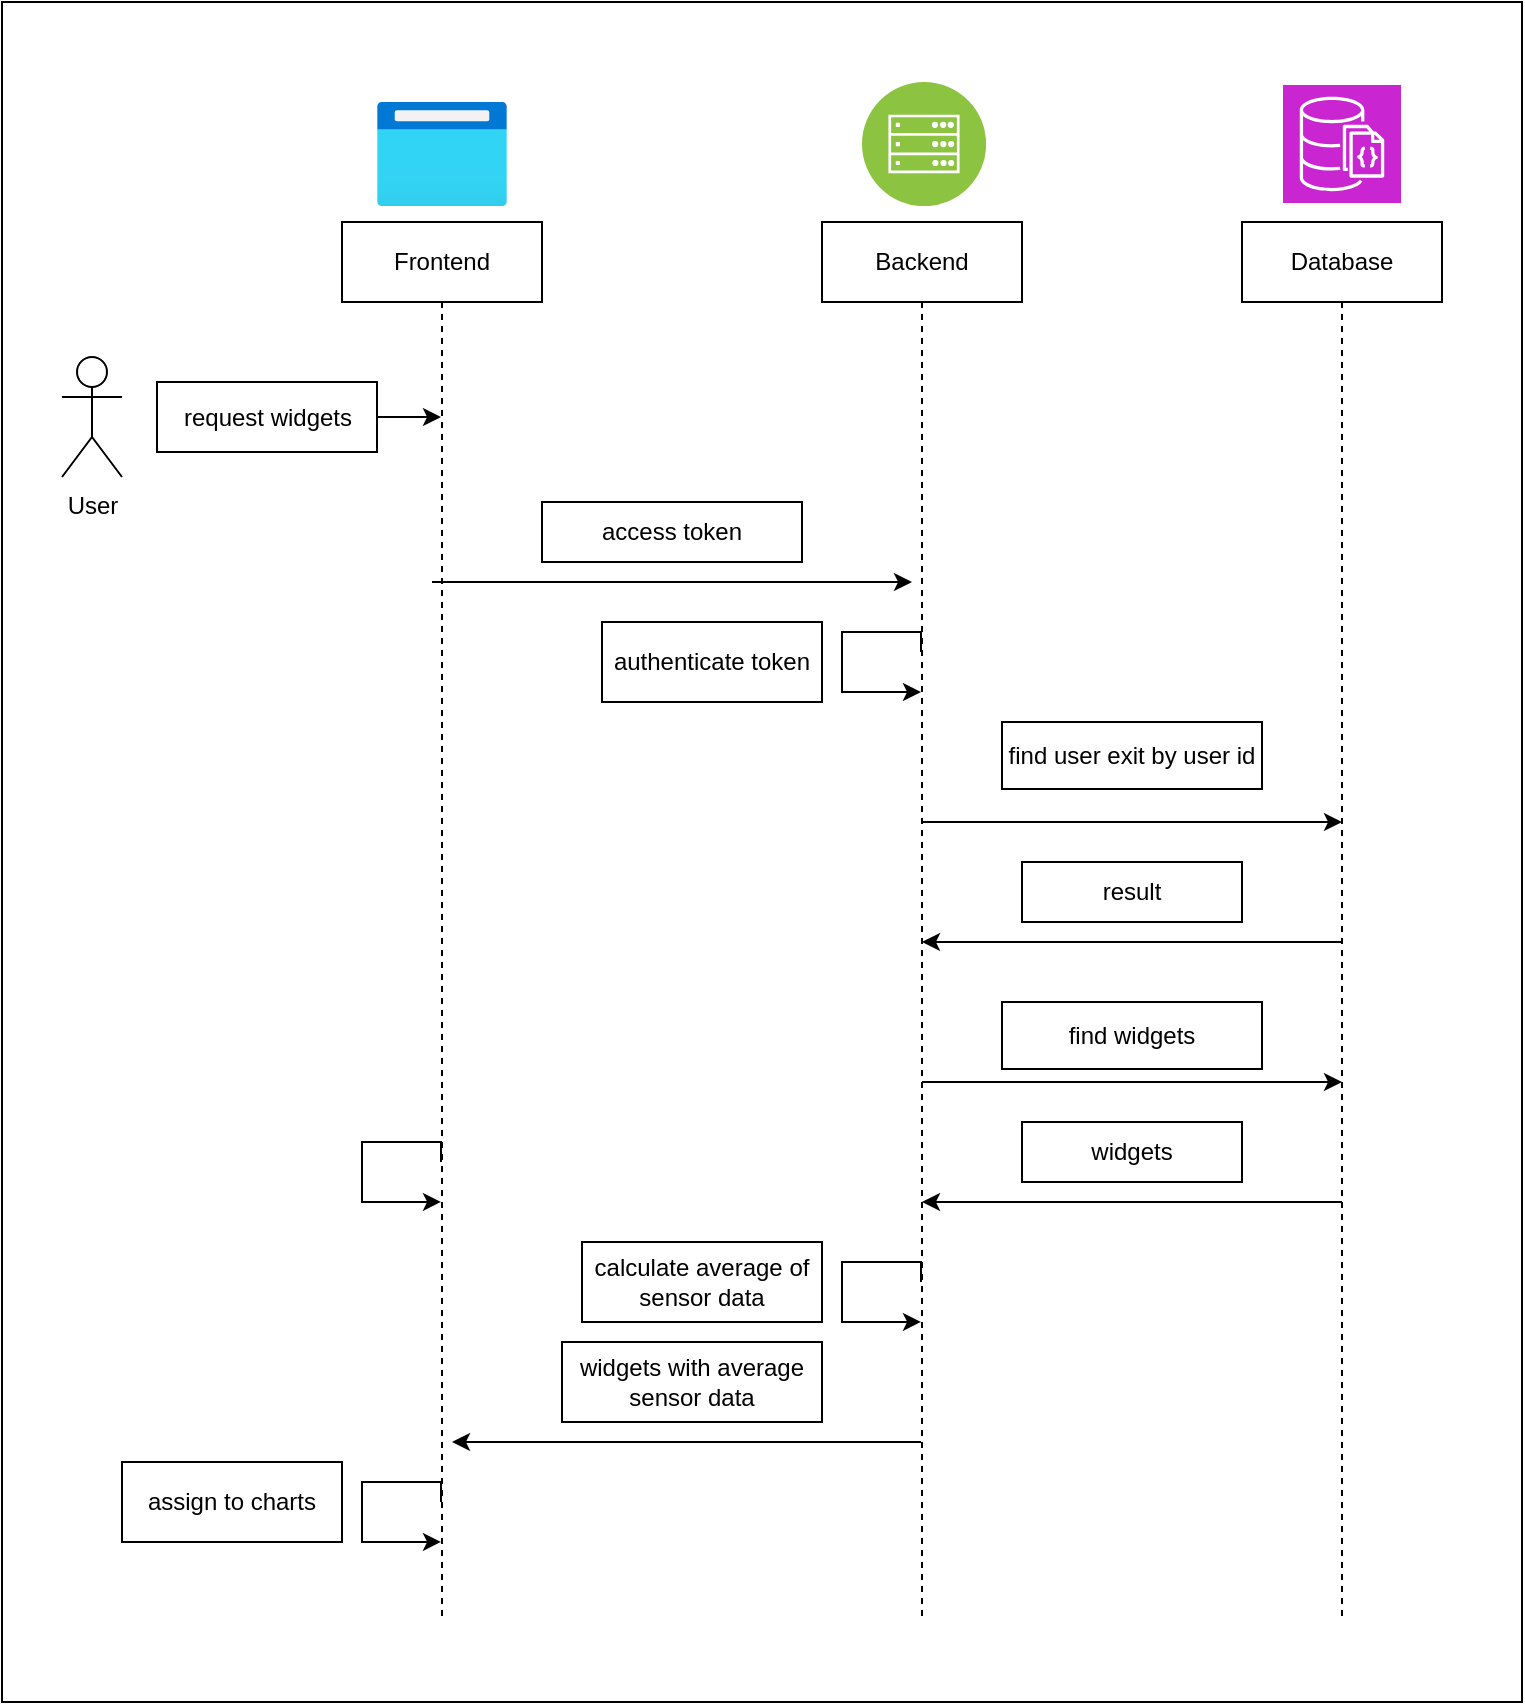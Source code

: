 <mxfile version="24.8.3">
  <diagram name="Page-1" id="TO6kB4z5MBMpsq3OqiZG">
    <mxGraphModel dx="1050" dy="557" grid="1" gridSize="10" guides="1" tooltips="1" connect="1" arrows="1" fold="1" page="1" pageScale="1" pageWidth="850" pageHeight="1100" math="0" shadow="0">
      <root>
        <mxCell id="0" />
        <mxCell id="1" parent="0" />
        <mxCell id="8WxK2-NWpz1wvriiN8iH-17" value="" style="rounded=0;whiteSpace=wrap;html=1;" vertex="1" parent="1">
          <mxGeometry x="200" width="760" height="850" as="geometry" />
        </mxCell>
        <mxCell id="ds1MS7w25QjL1ORueq1j-7" style="edgeStyle=orthogonalEdgeStyle;rounded=0;orthogonalLoop=1;jettySize=auto;html=1;curved=0;" parent="1" edge="1">
          <mxGeometry relative="1" as="geometry">
            <Array as="points">
              <mxPoint x="505.5" y="290" />
              <mxPoint x="505.5" y="290" />
            </Array>
            <mxPoint x="415" y="290" as="sourcePoint" />
            <mxPoint x="655" y="290" as="targetPoint" />
          </mxGeometry>
        </mxCell>
        <mxCell id="ds1MS7w25QjL1ORueq1j-1" value="Frontend" style="shape=umlLifeline;perimeter=lifelinePerimeter;whiteSpace=wrap;html=1;container=1;dropTarget=0;collapsible=0;recursiveResize=0;outlineConnect=0;portConstraint=eastwest;newEdgeStyle={&quot;curved&quot;:0,&quot;rounded&quot;:0};" parent="1" vertex="1">
          <mxGeometry x="370" y="110" width="100" height="700" as="geometry" />
        </mxCell>
        <mxCell id="ds1MS7w25QjL1ORueq1j-14" style="edgeStyle=orthogonalEdgeStyle;rounded=0;orthogonalLoop=1;jettySize=auto;html=1;curved=0;" parent="1" edge="1">
          <mxGeometry relative="1" as="geometry">
            <Array as="points">
              <mxPoint x="730.5" y="410" />
              <mxPoint x="730.5" y="410" />
            </Array>
            <mxPoint x="660" y="410" as="sourcePoint" />
            <mxPoint x="870" y="410" as="targetPoint" />
          </mxGeometry>
        </mxCell>
        <mxCell id="ds1MS7w25QjL1ORueq1j-2" value="Backend" style="shape=umlLifeline;perimeter=lifelinePerimeter;whiteSpace=wrap;html=1;container=1;dropTarget=0;collapsible=0;recursiveResize=0;outlineConnect=0;portConstraint=eastwest;newEdgeStyle={&quot;curved&quot;:0,&quot;rounded&quot;:0};" parent="1" vertex="1">
          <mxGeometry x="610" y="110" width="100" height="700" as="geometry" />
        </mxCell>
        <mxCell id="ds1MS7w25QjL1ORueq1j-3" value="Database" style="shape=umlLifeline;perimeter=lifelinePerimeter;whiteSpace=wrap;html=1;container=1;dropTarget=0;collapsible=0;recursiveResize=0;outlineConnect=0;portConstraint=eastwest;newEdgeStyle={&quot;curved&quot;:0,&quot;rounded&quot;:0};" parent="1" vertex="1">
          <mxGeometry x="820" y="110" width="100" height="700" as="geometry" />
        </mxCell>
        <mxCell id="ds1MS7w25QjL1ORueq1j-4" value="User" style="shape=umlActor;verticalLabelPosition=bottom;verticalAlign=top;html=1;" parent="1" vertex="1">
          <mxGeometry x="230" y="177.5" width="30" height="60" as="geometry" />
        </mxCell>
        <mxCell id="ds1MS7w25QjL1ORueq1j-6" style="rounded=0;orthogonalLoop=1;jettySize=auto;html=1;" parent="1" source="ds1MS7w25QjL1ORueq1j-8" target="ds1MS7w25QjL1ORueq1j-1" edge="1">
          <mxGeometry relative="1" as="geometry">
            <mxPoint x="320" y="225" as="sourcePoint" />
          </mxGeometry>
        </mxCell>
        <mxCell id="ds1MS7w25QjL1ORueq1j-11" style="edgeStyle=orthogonalEdgeStyle;rounded=0;orthogonalLoop=1;jettySize=auto;html=1;curved=0;" parent="1" edge="1">
          <mxGeometry relative="1" as="geometry">
            <mxPoint x="659.5" y="325" as="sourcePoint" />
            <mxPoint x="659.5" y="345" as="targetPoint" />
            <Array as="points">
              <mxPoint x="620" y="315" />
            </Array>
          </mxGeometry>
        </mxCell>
        <mxCell id="ds1MS7w25QjL1ORueq1j-13" value="authenticate token" style="html=1;whiteSpace=wrap;" parent="1" vertex="1">
          <mxGeometry x="500" y="310" width="110" height="40" as="geometry" />
        </mxCell>
        <mxCell id="ds1MS7w25QjL1ORueq1j-20" value="result" style="html=1;whiteSpace=wrap;" parent="1" vertex="1">
          <mxGeometry x="710" y="430" width="110" height="30" as="geometry" />
        </mxCell>
        <mxCell id="iVlFPtmmlEYchxga2JXQ-9" style="edgeStyle=orthogonalEdgeStyle;rounded=0;orthogonalLoop=1;jettySize=auto;html=1;curved=0;" parent="1" edge="1">
          <mxGeometry relative="1" as="geometry">
            <mxPoint x="870" y="470" as="sourcePoint" />
            <mxPoint x="660" y="470" as="targetPoint" />
            <Array as="points">
              <mxPoint x="830.5" y="470" />
              <mxPoint x="830.5" y="470" />
            </Array>
          </mxGeometry>
        </mxCell>
        <mxCell id="B1_j8ZbPT3PzYgEqwr39-2" value="" style="image;aspect=fixed;html=1;points=[];align=center;fontSize=12;image=img/lib/azure2/general/Browser.svg;" parent="1" vertex="1">
          <mxGeometry x="387.5" y="50" width="65" height="52" as="geometry" />
        </mxCell>
        <mxCell id="B1_j8ZbPT3PzYgEqwr39-3" value="" style="image;aspect=fixed;perimeter=ellipsePerimeter;html=1;align=center;shadow=0;dashed=0;fontColor=#4277BB;labelBackgroundColor=default;fontSize=12;spacingTop=3;image=img/lib/ibm/infrastructure/mobile_backend.svg;" parent="1" vertex="1">
          <mxGeometry x="630" y="40" width="62" height="62" as="geometry" />
        </mxCell>
        <mxCell id="B1_j8ZbPT3PzYgEqwr39-4" value="" style="sketch=0;points=[[0,0,0],[0.25,0,0],[0.5,0,0],[0.75,0,0],[1,0,0],[0,1,0],[0.25,1,0],[0.5,1,0],[0.75,1,0],[1,1,0],[0,0.25,0],[0,0.5,0],[0,0.75,0],[1,0.25,0],[1,0.5,0],[1,0.75,0]];outlineConnect=0;fontColor=#232F3E;fillColor=#C925D1;strokeColor=#ffffff;dashed=0;verticalLabelPosition=bottom;verticalAlign=top;align=center;html=1;fontSize=12;fontStyle=0;aspect=fixed;shape=mxgraph.aws4.resourceIcon;resIcon=mxgraph.aws4.documentdb_with_mongodb_compatibility;" parent="1" vertex="1">
          <mxGeometry x="840.5" y="41.5" width="59" height="59" as="geometry" />
        </mxCell>
        <mxCell id="ds1MS7w25QjL1ORueq1j-8" value="request widgets" style="html=1;whiteSpace=wrap;" parent="1" vertex="1">
          <mxGeometry x="277.5" y="190" width="110" height="35" as="geometry" />
        </mxCell>
        <mxCell id="CODazpXLHY-GL3RTQAhL-22" value="" style="endArrow=classic;html=1;rounded=0;" parent="1" edge="1" source="ds1MS7w25QjL1ORueq1j-2">
          <mxGeometry width="50" height="50" relative="1" as="geometry">
            <mxPoint x="650" y="720" as="sourcePoint" />
            <mxPoint x="425" y="720" as="targetPoint" />
          </mxGeometry>
        </mxCell>
        <mxCell id="CODazpXLHY-GL3RTQAhL-23" value="widgets with average sensor data" style="html=1;whiteSpace=wrap;" parent="1" vertex="1">
          <mxGeometry x="480" y="670" width="130" height="40" as="geometry" />
        </mxCell>
        <mxCell id="DxxqK-J1NwxKRJ_Hc7Qy-6" style="edgeStyle=orthogonalEdgeStyle;rounded=0;orthogonalLoop=1;jettySize=auto;html=1;curved=0;" parent="1" edge="1">
          <mxGeometry relative="1" as="geometry">
            <mxPoint x="419.5" y="579.95" as="sourcePoint" />
            <mxPoint x="419.5" y="599.95" as="targetPoint" />
            <Array as="points">
              <mxPoint x="380" y="569.95" />
            </Array>
          </mxGeometry>
        </mxCell>
        <mxCell id="DxxqK-J1NwxKRJ_Hc7Qy-7" value="assign to charts" style="html=1;whiteSpace=wrap;" parent="1" vertex="1">
          <mxGeometry x="260" y="730" width="110" height="40" as="geometry" />
        </mxCell>
        <mxCell id="8WxK2-NWpz1wvriiN8iH-1" value="access token" style="html=1;whiteSpace=wrap;" vertex="1" parent="1">
          <mxGeometry x="470" y="250" width="130" height="30" as="geometry" />
        </mxCell>
        <mxCell id="8WxK2-NWpz1wvriiN8iH-2" value="find user exit by user id" style="html=1;whiteSpace=wrap;" vertex="1" parent="1">
          <mxGeometry x="700" y="360" width="130" height="33.5" as="geometry" />
        </mxCell>
        <mxCell id="8WxK2-NWpz1wvriiN8iH-19" value="find widgets" style="html=1;whiteSpace=wrap;" vertex="1" parent="1">
          <mxGeometry x="700" y="500" width="130" height="33.5" as="geometry" />
        </mxCell>
        <mxCell id="8WxK2-NWpz1wvriiN8iH-20" style="edgeStyle=orthogonalEdgeStyle;rounded=0;orthogonalLoop=1;jettySize=auto;html=1;curved=0;" edge="1" parent="1">
          <mxGeometry relative="1" as="geometry">
            <Array as="points">
              <mxPoint x="730.5" y="540" />
              <mxPoint x="730.5" y="540" />
            </Array>
            <mxPoint x="660" y="540" as="sourcePoint" />
            <mxPoint x="870" y="540" as="targetPoint" />
          </mxGeometry>
        </mxCell>
        <mxCell id="8WxK2-NWpz1wvriiN8iH-21" style="edgeStyle=orthogonalEdgeStyle;rounded=0;orthogonalLoop=1;jettySize=auto;html=1;curved=0;" edge="1" parent="1">
          <mxGeometry relative="1" as="geometry">
            <mxPoint x="870" y="600" as="sourcePoint" />
            <mxPoint x="660" y="600" as="targetPoint" />
            <Array as="points">
              <mxPoint x="830.5" y="600" />
              <mxPoint x="830.5" y="600" />
            </Array>
          </mxGeometry>
        </mxCell>
        <mxCell id="8WxK2-NWpz1wvriiN8iH-22" value="widgets" style="html=1;whiteSpace=wrap;" vertex="1" parent="1">
          <mxGeometry x="710" y="560" width="110" height="30" as="geometry" />
        </mxCell>
        <mxCell id="8WxK2-NWpz1wvriiN8iH-23" style="edgeStyle=orthogonalEdgeStyle;rounded=0;orthogonalLoop=1;jettySize=auto;html=1;curved=0;" edge="1" parent="1">
          <mxGeometry relative="1" as="geometry">
            <mxPoint x="659.5" y="639.95" as="sourcePoint" />
            <mxPoint x="659.5" y="659.95" as="targetPoint" />
            <Array as="points">
              <mxPoint x="620" y="629.95" />
            </Array>
          </mxGeometry>
        </mxCell>
        <mxCell id="8WxK2-NWpz1wvriiN8iH-24" value="calculate average of sensor data" style="html=1;whiteSpace=wrap;" vertex="1" parent="1">
          <mxGeometry x="490" y="620" width="120" height="40" as="geometry" />
        </mxCell>
        <mxCell id="8WxK2-NWpz1wvriiN8iH-25" style="edgeStyle=orthogonalEdgeStyle;rounded=0;orthogonalLoop=1;jettySize=auto;html=1;curved=0;" edge="1" parent="1">
          <mxGeometry relative="1" as="geometry">
            <mxPoint x="419.5" y="749.95" as="sourcePoint" />
            <mxPoint x="419.5" y="769.95" as="targetPoint" />
            <Array as="points">
              <mxPoint x="380" y="739.95" />
            </Array>
          </mxGeometry>
        </mxCell>
      </root>
    </mxGraphModel>
  </diagram>
</mxfile>
